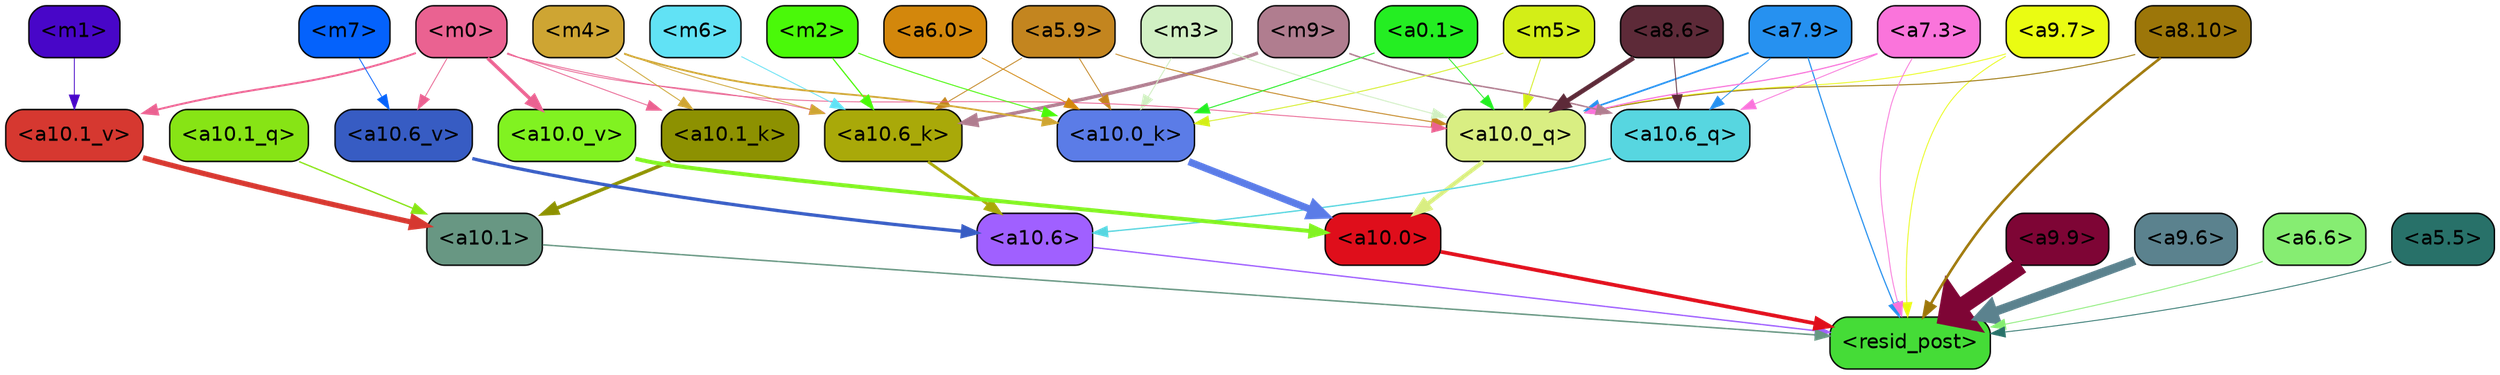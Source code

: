 strict digraph "" {
	graph [bgcolor=transparent,
		layout=dot,
		overlap=false,
		splines=true
	];
	"<a10.6>"	[color=black,
		fillcolor="#a060ff",
		fontname=Helvetica,
		shape=box,
		style="filled, rounded"];
	"<resid_post>"	[color=black,
		fillcolor="#45dc37",
		fontname=Helvetica,
		shape=box,
		style="filled, rounded"];
	"<a10.6>" -> "<resid_post>"	[color="#a060ff",
		penwidth=0.9498605728149414];
	"<a10.1>"	[color=black,
		fillcolor="#689783",
		fontname=Helvetica,
		shape=box,
		style="filled, rounded"];
	"<a10.1>" -> "<resid_post>"	[color="#689783",
		penwidth=1.0084514617919922];
	"<a10.0>"	[color=black,
		fillcolor="#df0e1b",
		fontname=Helvetica,
		shape=box,
		style="filled, rounded"];
	"<a10.0>" -> "<resid_post>"	[color="#df0e1b",
		penwidth=2.5814952850341797];
	"<a9.9>"	[color=black,
		fillcolor="#7e0535",
		fontname=Helvetica,
		shape=box,
		style="filled, rounded"];
	"<a9.9>" -> "<resid_post>"	[color="#7e0535",
		penwidth=11.610888481140137];
	"<a9.7>"	[color=black,
		fillcolor="#eafc12",
		fontname=Helvetica,
		shape=box,
		style="filled, rounded"];
	"<a9.7>" -> "<resid_post>"	[color="#eafc12",
		penwidth=0.6];
	"<a10.0_q>"	[color=black,
		fillcolor="#d9ee82",
		fontname=Helvetica,
		shape=box,
		style="filled, rounded"];
	"<a9.7>" -> "<a10.0_q>"	[color="#eafc12",
		penwidth=0.6];
	"<a9.6>"	[color=black,
		fillcolor="#5b828e",
		fontname=Helvetica,
		shape=box,
		style="filled, rounded"];
	"<a9.6>" -> "<resid_post>"	[color="#5b828e",
		penwidth=6.121421813964844];
	"<a8.10>"	[color=black,
		fillcolor="#9c7609",
		fontname=Helvetica,
		shape=box,
		style="filled, rounded"];
	"<a8.10>" -> "<resid_post>"	[color="#9c7609",
		penwidth=1.7841739654541016];
	"<a8.10>" -> "<a10.0_q>"	[color="#9c7609",
		penwidth=0.6612663269042969];
	"<a7.9>"	[color=black,
		fillcolor="#2691f0",
		fontname=Helvetica,
		shape=box,
		style="filled, rounded"];
	"<a7.9>" -> "<resid_post>"	[color="#2691f0",
		penwidth=0.8109169006347656];
	"<a10.6_q>"	[color=black,
		fillcolor="#57d6e0",
		fontname=Helvetica,
		shape=box,
		style="filled, rounded"];
	"<a7.9>" -> "<a10.6_q>"	[color="#2691f0",
		penwidth=0.6];
	"<a7.9>" -> "<a10.0_q>"	[color="#2691f0",
		penwidth=1.19378662109375];
	"<a7.3>"	[color=black,
		fillcolor="#fa74db",
		fontname=Helvetica,
		shape=box,
		style="filled, rounded"];
	"<a7.3>" -> "<resid_post>"	[color="#fa74db",
		penwidth=0.6];
	"<a7.3>" -> "<a10.6_q>"	[color="#fa74db",
		penwidth=0.6];
	"<a7.3>" -> "<a10.0_q>"	[color="#fa74db",
		penwidth=0.8208656311035156];
	"<a6.6>"	[color=black,
		fillcolor="#86ed72",
		fontname=Helvetica,
		shape=box,
		style="filled, rounded"];
	"<a6.6>" -> "<resid_post>"	[color="#86ed72",
		penwidth=0.6];
	"<a5.5>"	[color=black,
		fillcolor="#287169",
		fontname=Helvetica,
		shape=box,
		style="filled, rounded"];
	"<a5.5>" -> "<resid_post>"	[color="#287169",
		penwidth=0.6];
	"<a10.6_q>" -> "<a10.6>"	[color="#57d6e0",
		penwidth=0.9244728088378906];
	"<a10.1_q>"	[color=black,
		fillcolor="#87e415",
		fontname=Helvetica,
		shape=box,
		style="filled, rounded"];
	"<a10.1_q>" -> "<a10.1>"	[color="#87e415",
		penwidth=0.9268798828125];
	"<a10.0_q>" -> "<a10.0>"	[color="#d9ee82",
		penwidth=2.905670166015625];
	"<a10.6_k>"	[color=black,
		fillcolor="#a9a909",
		fontname=Helvetica,
		shape=box,
		style="filled, rounded"];
	"<a10.6_k>" -> "<a10.6>"	[color="#a9a909",
		penwidth=2.0319366455078125];
	"<a10.1_k>"	[color=black,
		fillcolor="#8d9101",
		fontname=Helvetica,
		shape=box,
		style="filled, rounded"];
	"<a10.1_k>" -> "<a10.1>"	[color="#8d9101",
		penwidth=2.4037628173828125];
	"<a10.0_k>"	[color=black,
		fillcolor="#5b7ce7",
		fontname=Helvetica,
		shape=box,
		style="filled, rounded"];
	"<a10.0_k>" -> "<a10.0>"	[color="#5b7ce7",
		penwidth=4.9319305419921875];
	"<a10.6_v>"	[color=black,
		fillcolor="#375cc3",
		fontname=Helvetica,
		shape=box,
		style="filled, rounded"];
	"<a10.6_v>" -> "<a10.6>"	[color="#375cc3",
		penwidth=2.290935516357422];
	"<a10.1_v>"	[color=black,
		fillcolor="#d63830",
		fontname=Helvetica,
		shape=box,
		style="filled, rounded"];
	"<a10.1_v>" -> "<a10.1>"	[color="#d63830",
		penwidth=3.6398468017578125];
	"<a10.0_v>"	[color=black,
		fillcolor="#81f221",
		fontname=Helvetica,
		shape=box,
		style="filled, rounded"];
	"<a10.0_v>" -> "<a10.0>"	[color="#81f221",
		penwidth=2.7666168212890625];
	"<m9>"	[color=black,
		fillcolor="#b07d8f",
		fontname=Helvetica,
		shape=box,
		style="filled, rounded"];
	"<m9>" -> "<a10.6_q>"	[color="#b07d8f",
		penwidth=1.0384025573730469];
	"<m9>" -> "<a10.6_k>"	[color="#b07d8f",
		penwidth=2.371124267578125];
	"<a8.6>"	[color=black,
		fillcolor="#5d2a38",
		fontname=Helvetica,
		shape=box,
		style="filled, rounded"];
	"<a8.6>" -> "<a10.6_q>"	[color="#5d2a38",
		penwidth=0.6];
	"<a8.6>" -> "<a10.0_q>"	[color="#5d2a38",
		penwidth=3.1841888427734375];
	"<m5>"	[color=black,
		fillcolor="#d3ee17",
		fontname=Helvetica,
		shape=box,
		style="filled, rounded"];
	"<m5>" -> "<a10.0_q>"	[color="#d3ee17",
		penwidth=0.6];
	"<m5>" -> "<a10.0_k>"	[color="#d3ee17",
		penwidth=0.6];
	"<a5.9>"	[color=black,
		fillcolor="#c3851f",
		fontname=Helvetica,
		shape=box,
		style="filled, rounded"];
	"<a5.9>" -> "<a10.0_q>"	[color="#c3851f",
		penwidth=0.6463394165039062];
	"<a5.9>" -> "<a10.6_k>"	[color="#c3851f",
		penwidth=0.6];
	"<a5.9>" -> "<a10.0_k>"	[color="#c3851f",
		penwidth=0.6];
	"<m3>"	[color=black,
		fillcolor="#d1f0c3",
		fontname=Helvetica,
		shape=box,
		style="filled, rounded"];
	"<m3>" -> "<a10.0_q>"	[color="#d1f0c3",
		penwidth=0.6597442626953125];
	"<m3>" -> "<a10.0_k>"	[color="#d1f0c3",
		penwidth=0.6506614685058594];
	"<m0>"	[color=black,
		fillcolor="#ea6291",
		fontname=Helvetica,
		shape=box,
		style="filled, rounded"];
	"<m0>" -> "<a10.0_q>"	[color="#ea6291",
		penwidth=0.6];
	"<m0>" -> "<a10.6_k>"	[color="#ea6291",
		penwidth=0.6];
	"<m0>" -> "<a10.1_k>"	[color="#ea6291",
		penwidth=0.6];
	"<m0>" -> "<a10.6_v>"	[color="#ea6291",
		penwidth=0.6];
	"<m0>" -> "<a10.1_v>"	[color="#ea6291",
		penwidth=1.3360328674316406];
	"<m0>" -> "<a10.0_v>"	[color="#ea6291",
		penwidth=2.4083595275878906];
	"<a0.1>"	[color=black,
		fillcolor="#24ee22",
		fontname=Helvetica,
		shape=box,
		style="filled, rounded"];
	"<a0.1>" -> "<a10.0_q>"	[color="#24ee22",
		penwidth=0.6];
	"<a0.1>" -> "<a10.0_k>"	[color="#24ee22",
		penwidth=0.6768684387207031];
	"<m6>"	[color=black,
		fillcolor="#61e2f5",
		fontname=Helvetica,
		shape=box,
		style="filled, rounded"];
	"<m6>" -> "<a10.6_k>"	[color="#61e2f5",
		penwidth=0.6];
	"<m4>"	[color=black,
		fillcolor="#cea533",
		fontname=Helvetica,
		shape=box,
		style="filled, rounded"];
	"<m4>" -> "<a10.6_k>"	[color="#cea533",
		penwidth=0.6];
	"<m4>" -> "<a10.1_k>"	[color="#cea533",
		penwidth=0.6];
	"<m4>" -> "<a10.0_k>"	[color="#cea533",
		penwidth=1.230804443359375];
	"<m2>"	[color=black,
		fillcolor="#4af909",
		fontname=Helvetica,
		shape=box,
		style="filled, rounded"];
	"<m2>" -> "<a10.6_k>"	[color="#4af909",
		penwidth=0.8380241394042969];
	"<m2>" -> "<a10.0_k>"	[color="#4af909",
		penwidth=0.6622200012207031];
	"<a6.0>"	[color=black,
		fillcolor="#d3870c",
		fontname=Helvetica,
		shape=box,
		style="filled, rounded"];
	"<a6.0>" -> "<a10.0_k>"	[color="#d3870c",
		penwidth=0.6];
	"<m7>"	[color=black,
		fillcolor="#0462fc",
		fontname=Helvetica,
		shape=box,
		style="filled, rounded"];
	"<m7>" -> "<a10.6_v>"	[color="#0462fc",
		penwidth=0.6];
	"<m1>"	[color=black,
		fillcolor="#4806c8",
		fontname=Helvetica,
		shape=box,
		style="filled, rounded"];
	"<m1>" -> "<a10.1_v>"	[color="#4806c8",
		penwidth=0.6];
}
